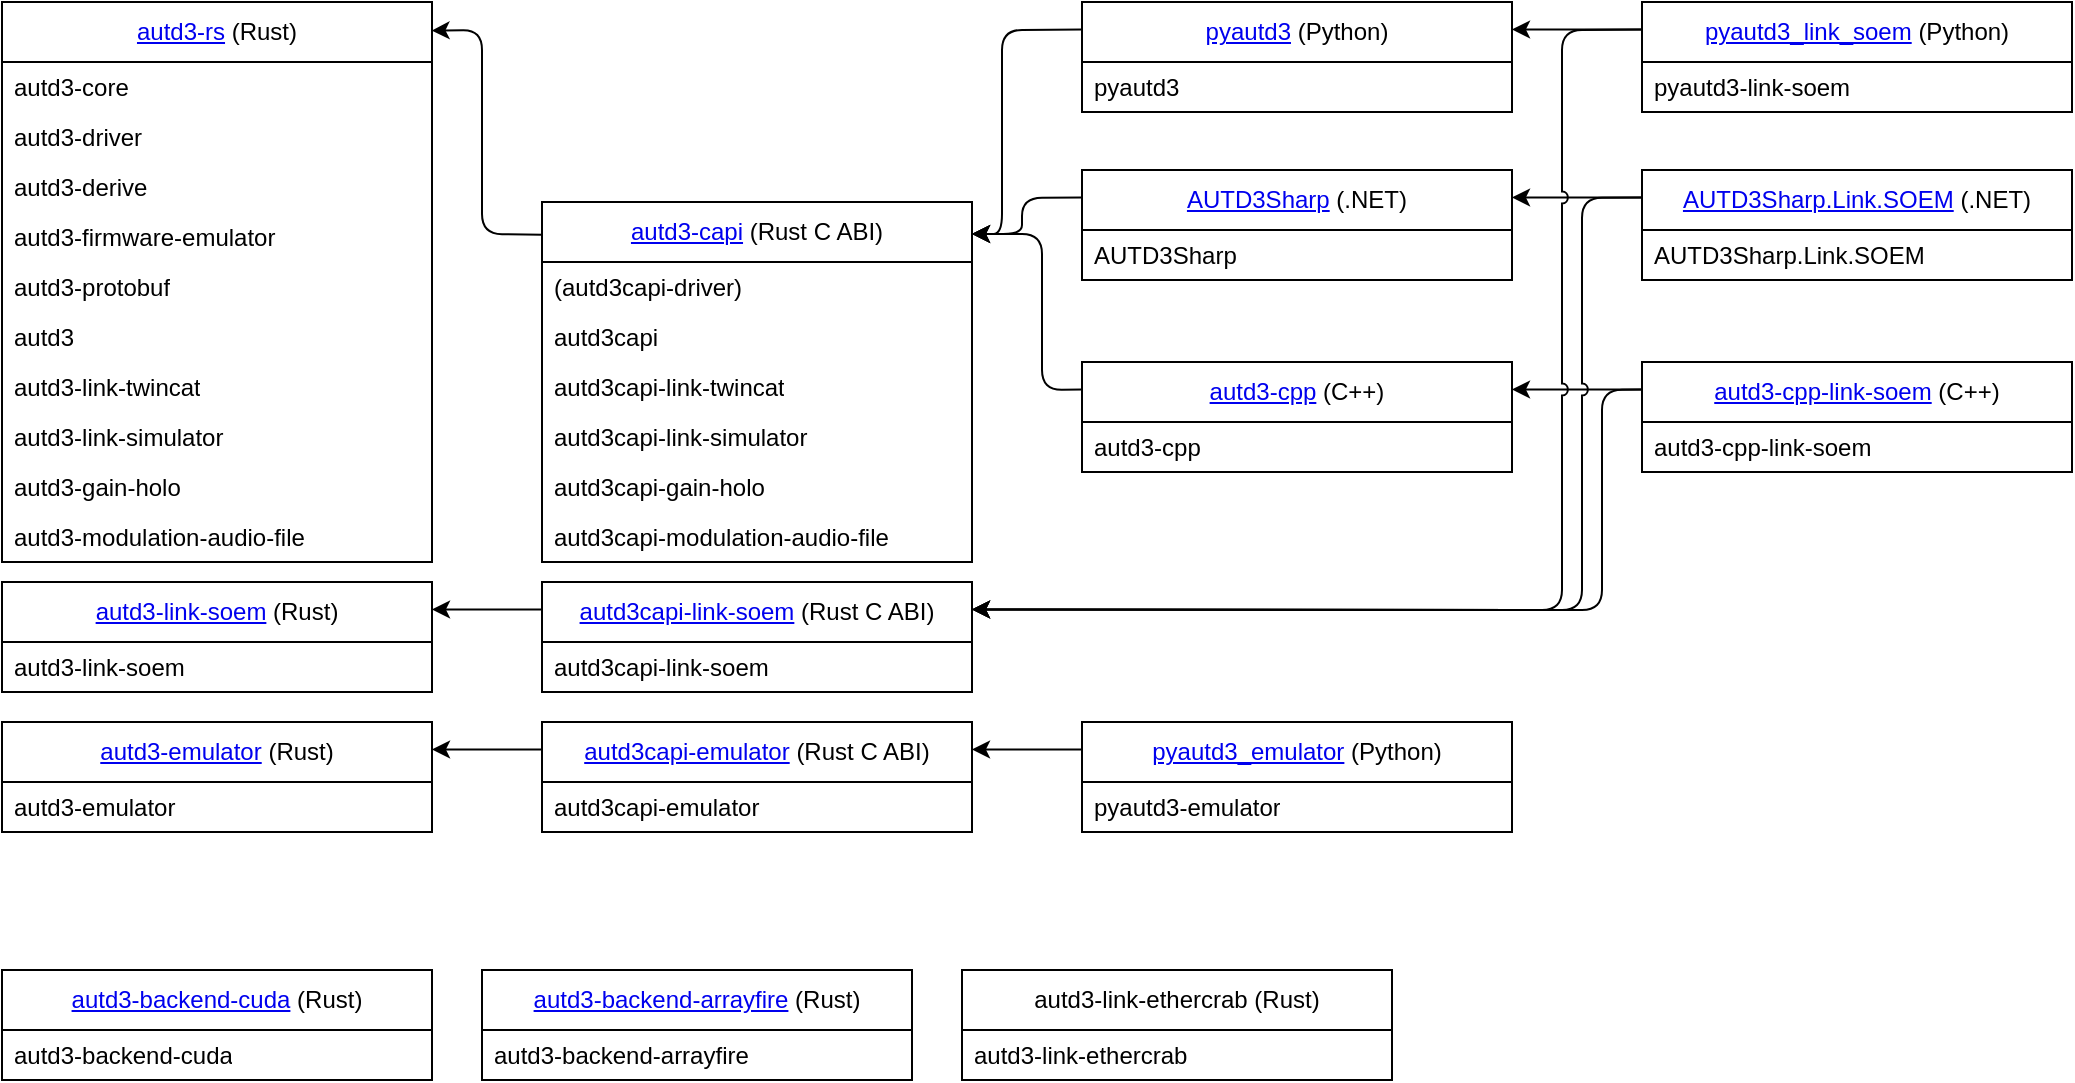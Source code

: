 <mxfile>
    <diagram id="BxVf7wuEx9oB2frS4R93" name="Page-1">
        <mxGraphModel dx="1223" dy="666" grid="1" gridSize="10" guides="1" tooltips="1" connect="1" arrows="1" fold="1" page="1" pageScale="1" pageWidth="1169" pageHeight="827" background="#ffffff" math="0" shadow="0">
            <root>
                <mxCell id="0"/>
                <mxCell id="1" parent="0"/>
                <mxCell id="121" style="edgeStyle=none;html=1;exitX=0;exitY=0.25;exitDx=0;exitDy=0;entryX=1;entryY=0.25;entryDx=0;entryDy=0;" edge="1" parent="1" source="81" target="79">
                    <mxGeometry relative="1" as="geometry"/>
                </mxCell>
                <mxCell id="119" style="edgeStyle=none;html=1;exitX=0;exitY=0.25;exitDx=0;exitDy=0;entryX=1;entryY=0.25;entryDx=0;entryDy=0;" edge="1" parent="1" source="77" target="75">
                    <mxGeometry relative="1" as="geometry"/>
                </mxCell>
                <mxCell id="37" value="&lt;a href=&quot;https://github.com/shinolab/autd3-backend-cuda&quot;&gt;autd3-backend-cuda&lt;/a&gt; (Rust)" style="swimlane;fontStyle=0;childLayout=stackLayout;horizontal=1;startSize=30;horizontalStack=0;resizeParent=1;resizeParentMax=0;resizeLast=0;collapsible=1;marginBottom=0;whiteSpace=wrap;html=1;" vertex="1" parent="1">
                    <mxGeometry x="170" y="620" width="215" height="55" as="geometry">
                        <mxRectangle x="170" y="670" width="190" height="30" as="alternateBounds"/>
                    </mxGeometry>
                </mxCell>
                <mxCell id="38" value="autd3-backend-cuda" style="text;strokeColor=none;fillColor=none;align=left;verticalAlign=middle;spacingLeft=4;spacingRight=4;overflow=hidden;points=[[0,0.5],[1,0.5]];portConstraint=eastwest;rotatable=0;whiteSpace=wrap;html=1;" vertex="1" parent="37">
                    <mxGeometry y="30" width="215" height="25" as="geometry"/>
                </mxCell>
                <mxCell id="39" value="&lt;a href=&quot;https://github.com/shinolab/autd3-backend-arrayfire&quot;&gt;autd3-backend-arrayfire&lt;/a&gt;&amp;nbsp;(Rust)" style="swimlane;fontStyle=0;childLayout=stackLayout;horizontal=1;startSize=30;horizontalStack=0;resizeParent=1;resizeParentMax=0;resizeLast=0;collapsible=1;marginBottom=0;whiteSpace=wrap;html=1;" vertex="1" parent="1">
                    <mxGeometry x="410" y="620" width="215" height="55" as="geometry">
                        <mxRectangle x="170" y="670" width="190" height="30" as="alternateBounds"/>
                    </mxGeometry>
                </mxCell>
                <mxCell id="40" value="autd3-backend-arrayfire" style="text;strokeColor=none;fillColor=none;align=left;verticalAlign=middle;spacingLeft=4;spacingRight=4;overflow=hidden;points=[[0,0.5],[1,0.5]];portConstraint=eastwest;rotatable=0;whiteSpace=wrap;html=1;" vertex="1" parent="39">
                    <mxGeometry y="30" width="215" height="25" as="geometry"/>
                </mxCell>
                <mxCell id="41" value="autd3-link-ethercrab (Rust)" style="swimlane;fontStyle=0;childLayout=stackLayout;horizontal=1;startSize=30;horizontalStack=0;resizeParent=1;resizeParentMax=0;resizeLast=0;collapsible=1;marginBottom=0;whiteSpace=wrap;html=1;" vertex="1" parent="1">
                    <mxGeometry x="650" y="620" width="215" height="55" as="geometry">
                        <mxRectangle x="170" y="670" width="190" height="30" as="alternateBounds"/>
                    </mxGeometry>
                </mxCell>
                <mxCell id="42" value="autd3-link-ethercrab" style="text;strokeColor=none;fillColor=none;align=left;verticalAlign=middle;spacingLeft=4;spacingRight=4;overflow=hidden;points=[[0,0.5],[1,0.5]];portConstraint=eastwest;rotatable=0;whiteSpace=wrap;html=1;" vertex="1" parent="41">
                    <mxGeometry y="30" width="215" height="25" as="geometry"/>
                </mxCell>
                <mxCell id="87" value="" style="group" vertex="1" connectable="0" parent="1">
                    <mxGeometry x="440" y="236" width="215" height="316" as="geometry"/>
                </mxCell>
                <mxCell id="43" value="&lt;a href=&quot;https://github.com/shinolab/autd3-capi&quot;&gt;autd3-capi&lt;/a&gt; (Rust C ABI)" style="swimlane;fontStyle=0;childLayout=stackLayout;horizontal=1;startSize=30;horizontalStack=0;resizeParent=1;resizeParentMax=0;resizeLast=0;collapsible=1;marginBottom=0;whiteSpace=wrap;html=1;spacing=2;" vertex="1" parent="87">
                    <mxGeometry width="215" height="180" as="geometry">
                        <mxRectangle x="170" y="340" width="70" height="30" as="alternateBounds"/>
                    </mxGeometry>
                </mxCell>
                <mxCell id="45" value="(autd3capi-driver)" style="text;strokeColor=none;fillColor=none;align=left;verticalAlign=middle;spacingLeft=4;spacingRight=4;overflow=hidden;points=[[0,0.5],[1,0.5]];portConstraint=eastwest;rotatable=0;whiteSpace=wrap;html=1;" vertex="1" parent="43">
                    <mxGeometry y="30" width="215" height="25" as="geometry"/>
                </mxCell>
                <mxCell id="46" value="autd3capi" style="text;strokeColor=none;fillColor=none;align=left;verticalAlign=middle;spacingLeft=4;spacingRight=4;overflow=hidden;points=[[0,0.5],[1,0.5]];portConstraint=eastwest;rotatable=0;whiteSpace=wrap;html=1;" vertex="1" parent="43">
                    <mxGeometry y="55" width="215" height="25" as="geometry"/>
                </mxCell>
                <mxCell id="47" value="autd3capi-link-twincat" style="text;strokeColor=none;fillColor=none;align=left;verticalAlign=middle;spacingLeft=4;spacingRight=4;overflow=hidden;points=[[0,0.5],[1,0.5]];portConstraint=eastwest;rotatable=0;whiteSpace=wrap;html=1;" vertex="1" parent="43">
                    <mxGeometry y="80" width="215" height="25" as="geometry"/>
                </mxCell>
                <mxCell id="48" value="autd3capi-link-simulator" style="text;strokeColor=none;fillColor=none;align=left;verticalAlign=middle;spacingLeft=4;spacingRight=4;overflow=hidden;points=[[0,0.5],[1,0.5]];portConstraint=eastwest;rotatable=0;whiteSpace=wrap;html=1;" vertex="1" parent="43">
                    <mxGeometry y="105" width="215" height="25" as="geometry"/>
                </mxCell>
                <mxCell id="49" value="&lt;span style=&quot;color: rgb(0, 0, 0);&quot;&gt;autd3capi-gain-holo&lt;/span&gt;" style="text;strokeColor=none;fillColor=none;align=left;verticalAlign=middle;spacingLeft=4;spacingRight=4;overflow=hidden;points=[[0,0.5],[1,0.5]];portConstraint=eastwest;rotatable=0;whiteSpace=wrap;html=1;" vertex="1" parent="43">
                    <mxGeometry y="130" width="215" height="25" as="geometry"/>
                </mxCell>
                <mxCell id="50" value="&lt;span style=&quot;color: rgb(0, 0, 0);&quot;&gt;autd3capi-modulation-audio-file&lt;/span&gt;" style="text;strokeColor=none;fillColor=none;align=left;verticalAlign=middle;spacingLeft=4;spacingRight=4;overflow=hidden;points=[[0,0.5],[1,0.5]];portConstraint=eastwest;rotatable=0;whiteSpace=wrap;html=1;" vertex="1" parent="43">
                    <mxGeometry y="155" width="215" height="25" as="geometry"/>
                </mxCell>
                <mxCell id="54" value="&lt;a href=&quot;https://github.com/shinolab/autd3-capi-link-soem&quot;&gt;autd3capi-link-soem&lt;/a&gt;&amp;nbsp;&lt;span style=&quot;color: rgb(0, 0, 0);&quot;&gt;(Rust C ABI)&lt;/span&gt;" style="swimlane;fontStyle=0;childLayout=stackLayout;horizontal=1;startSize=30;horizontalStack=0;resizeParent=1;resizeParentMax=0;resizeLast=0;collapsible=1;marginBottom=0;whiteSpace=wrap;html=1;" vertex="1" parent="87">
                    <mxGeometry y="190" width="215" height="55" as="geometry">
                        <mxRectangle x="170" y="530" width="190" height="30" as="alternateBounds"/>
                    </mxGeometry>
                </mxCell>
                <mxCell id="55" value="autd3capi-link-soem" style="text;strokeColor=none;fillColor=none;align=left;verticalAlign=middle;spacingLeft=4;spacingRight=4;overflow=hidden;points=[[0,0.5],[1,0.5]];portConstraint=eastwest;rotatable=0;whiteSpace=wrap;html=1;" vertex="1" parent="54">
                    <mxGeometry y="30" width="215" height="25" as="geometry"/>
                </mxCell>
                <mxCell id="56" value="&lt;a href=&quot;https://github.com/shinolab/autd3-capi-emulator&quot;&gt;autd3capi-emulator&lt;/a&gt;&amp;nbsp;&lt;span style=&quot;color: rgb(0, 0, 0);&quot;&gt;(Rust C ABI)&lt;/span&gt;" style="swimlane;fontStyle=0;childLayout=stackLayout;horizontal=1;startSize=30;horizontalStack=0;resizeParent=1;resizeParentMax=0;resizeLast=0;collapsible=1;marginBottom=0;whiteSpace=wrap;html=1;" vertex="1" parent="87">
                    <mxGeometry y="260" width="215" height="55" as="geometry">
                        <mxRectangle x="170" y="600" width="190" height="30" as="alternateBounds"/>
                    </mxGeometry>
                </mxCell>
                <mxCell id="57" value="autd3capi-emulator" style="text;strokeColor=none;fillColor=none;align=left;verticalAlign=middle;spacingLeft=4;spacingRight=4;overflow=hidden;points=[[0,0.5],[1,0.5]];portConstraint=eastwest;rotatable=0;whiteSpace=wrap;html=1;" vertex="1" parent="56">
                    <mxGeometry y="30" width="215" height="25" as="geometry"/>
                </mxCell>
                <mxCell id="88" value="" style="group" vertex="1" connectable="0" parent="1">
                    <mxGeometry x="170" y="136" width="215" height="415" as="geometry"/>
                </mxCell>
                <mxCell id="4" value="&lt;a href=&quot;https://github.com/shinolab/autd3-rs&quot;&gt;autd3-rs&lt;/a&gt; (Rust)" style="swimlane;fontStyle=0;childLayout=stackLayout;horizontal=1;startSize=30;horizontalStack=0;resizeParent=1;resizeParentMax=0;resizeLast=0;collapsible=1;marginBottom=0;whiteSpace=wrap;html=1;spacing=2;" vertex="1" parent="88">
                    <mxGeometry width="215" height="280" as="geometry">
                        <mxRectangle x="170" y="340" width="70" height="30" as="alternateBounds"/>
                    </mxGeometry>
                </mxCell>
                <mxCell id="6" value="autd3-core" style="text;strokeColor=none;fillColor=none;align=left;verticalAlign=middle;spacingLeft=4;spacingRight=4;overflow=hidden;points=[[0,0.5],[1,0.5]];portConstraint=eastwest;rotatable=0;whiteSpace=wrap;html=1;" vertex="1" parent="4">
                    <mxGeometry y="30" width="215" height="25" as="geometry"/>
                </mxCell>
                <mxCell id="7" value="autd3-driver" style="text;strokeColor=none;fillColor=none;align=left;verticalAlign=middle;spacingLeft=4;spacingRight=4;overflow=hidden;points=[[0,0.5],[1,0.5]];portConstraint=eastwest;rotatable=0;whiteSpace=wrap;html=1;" vertex="1" parent="4">
                    <mxGeometry y="55" width="215" height="25" as="geometry"/>
                </mxCell>
                <mxCell id="14" value="autd3-derive" style="text;strokeColor=none;fillColor=none;align=left;verticalAlign=middle;spacingLeft=4;spacingRight=4;overflow=hidden;points=[[0,0.5],[1,0.5]];portConstraint=eastwest;rotatable=0;whiteSpace=wrap;html=1;" vertex="1" parent="4">
                    <mxGeometry y="80" width="215" height="25" as="geometry"/>
                </mxCell>
                <mxCell id="10" value="autd3-firmware-emulator" style="text;strokeColor=none;fillColor=none;align=left;verticalAlign=middle;spacingLeft=4;spacingRight=4;overflow=hidden;points=[[0,0.5],[1,0.5]];portConstraint=eastwest;rotatable=0;whiteSpace=wrap;html=1;" vertex="1" parent="4">
                    <mxGeometry y="105" width="215" height="25" as="geometry"/>
                </mxCell>
                <mxCell id="16" value="autd3-protobuf" style="text;strokeColor=none;fillColor=none;align=left;verticalAlign=middle;spacingLeft=4;spacingRight=4;overflow=hidden;points=[[0,0.5],[1,0.5]];portConstraint=eastwest;rotatable=0;whiteSpace=wrap;html=1;" vertex="1" parent="4">
                    <mxGeometry y="130" width="215" height="25" as="geometry"/>
                </mxCell>
                <mxCell id="13" value="&lt;span style=&quot;color: rgb(0, 0, 0);&quot;&gt;autd3&lt;/span&gt;" style="text;strokeColor=none;fillColor=none;align=left;verticalAlign=middle;spacingLeft=4;spacingRight=4;overflow=hidden;points=[[0,0.5],[1,0.5]];portConstraint=eastwest;rotatable=0;whiteSpace=wrap;html=1;" vertex="1" parent="4">
                    <mxGeometry y="155" width="215" height="25" as="geometry"/>
                </mxCell>
                <mxCell id="12" value="autd3-link-twincat" style="text;strokeColor=none;fillColor=none;align=left;verticalAlign=middle;spacingLeft=4;spacingRight=4;overflow=hidden;points=[[0,0.5],[1,0.5]];portConstraint=eastwest;rotatable=0;whiteSpace=wrap;html=1;" vertex="1" parent="4">
                    <mxGeometry y="180" width="215" height="25" as="geometry"/>
                </mxCell>
                <mxCell id="11" value="autd3-link-simulator" style="text;strokeColor=none;fillColor=none;align=left;verticalAlign=middle;spacingLeft=4;spacingRight=4;overflow=hidden;points=[[0,0.5],[1,0.5]];portConstraint=eastwest;rotatable=0;whiteSpace=wrap;html=1;" vertex="1" parent="4">
                    <mxGeometry y="205" width="215" height="25" as="geometry"/>
                </mxCell>
                <mxCell id="9" value="autd3-gain-holo" style="text;strokeColor=none;fillColor=none;align=left;verticalAlign=middle;spacingLeft=4;spacingRight=4;overflow=hidden;points=[[0,0.5],[1,0.5]];portConstraint=eastwest;rotatable=0;whiteSpace=wrap;html=1;" vertex="1" parent="4">
                    <mxGeometry y="230" width="215" height="25" as="geometry"/>
                </mxCell>
                <mxCell id="8" value="autd3-modulation-audio-file" style="text;strokeColor=none;fillColor=none;align=left;verticalAlign=middle;spacingLeft=4;spacingRight=4;overflow=hidden;points=[[0,0.5],[1,0.5]];portConstraint=eastwest;rotatable=0;whiteSpace=wrap;html=1;" vertex="1" parent="4">
                    <mxGeometry y="255" width="215" height="25" as="geometry"/>
                </mxCell>
                <mxCell id="30" value="&lt;a href=&quot;https://github.com/shinolab/autd3-link-soem&quot;&gt;autd3-link-soem&lt;/a&gt; (Rust)" style="swimlane;fontStyle=0;childLayout=stackLayout;horizontal=1;startSize=30;horizontalStack=0;resizeParent=1;resizeParentMax=0;resizeLast=0;collapsible=1;marginBottom=0;whiteSpace=wrap;html=1;" vertex="1" parent="88">
                    <mxGeometry y="290" width="215" height="55" as="geometry">
                        <mxRectangle x="170" y="530" width="190" height="30" as="alternateBounds"/>
                    </mxGeometry>
                </mxCell>
                <mxCell id="33" value="autd3-link-soem" style="text;strokeColor=none;fillColor=none;align=left;verticalAlign=middle;spacingLeft=4;spacingRight=4;overflow=hidden;points=[[0,0.5],[1,0.5]];portConstraint=eastwest;rotatable=0;whiteSpace=wrap;html=1;" vertex="1" parent="30">
                    <mxGeometry y="30" width="215" height="25" as="geometry"/>
                </mxCell>
                <mxCell id="35" value="&lt;a href=&quot;https://github.com/shinolab/autd3-emulator&quot;&gt;autd3-emulator&lt;/a&gt;&amp;nbsp;(Rust)" style="swimlane;fontStyle=0;childLayout=stackLayout;horizontal=1;startSize=30;horizontalStack=0;resizeParent=1;resizeParentMax=0;resizeLast=0;collapsible=1;marginBottom=0;whiteSpace=wrap;html=1;" vertex="1" parent="88">
                    <mxGeometry y="360" width="215" height="55" as="geometry">
                        <mxRectangle x="170" y="600" width="190" height="30" as="alternateBounds"/>
                    </mxGeometry>
                </mxCell>
                <mxCell id="36" value="autd3-emulator" style="text;strokeColor=none;fillColor=none;align=left;verticalAlign=middle;spacingLeft=4;spacingRight=4;overflow=hidden;points=[[0,0.5],[1,0.5]];portConstraint=eastwest;rotatable=0;whiteSpace=wrap;html=1;" vertex="1" parent="35">
                    <mxGeometry y="30" width="215" height="25" as="geometry"/>
                </mxCell>
                <mxCell id="95" value="" style="endArrow=classic;html=1;exitX=0.001;exitY=0.091;exitDx=0;exitDy=0;exitPerimeter=0;entryX=0.999;entryY=0.051;entryDx=0;entryDy=0;entryPerimeter=0;" edge="1" parent="1" source="43" target="4">
                    <mxGeometry width="50" height="50" relative="1" as="geometry">
                        <mxPoint x="380" y="310" as="sourcePoint"/>
                        <mxPoint x="430" y="260" as="targetPoint"/>
                        <Array as="points">
                            <mxPoint x="410" y="252"/>
                            <mxPoint x="410" y="150"/>
                        </Array>
                    </mxGeometry>
                </mxCell>
                <mxCell id="96" value="" style="endArrow=classic;html=1;exitX=0;exitY=0.25;exitDx=0;exitDy=0;entryX=1;entryY=0.25;entryDx=0;entryDy=0;" edge="1" parent="1" source="54" target="30">
                    <mxGeometry width="50" height="50" relative="1" as="geometry">
                        <mxPoint x="400" y="350" as="sourcePoint"/>
                        <mxPoint x="450" y="300" as="targetPoint"/>
                    </mxGeometry>
                </mxCell>
                <mxCell id="97" value="" style="endArrow=classic;html=1;exitX=0;exitY=0.25;exitDx=0;exitDy=0;entryX=1;entryY=0.25;entryDx=0;entryDy=0;" edge="1" parent="1" source="56" target="35">
                    <mxGeometry width="50" height="50" relative="1" as="geometry">
                        <mxPoint x="470" y="440" as="sourcePoint"/>
                        <mxPoint x="520" y="390" as="targetPoint"/>
                    </mxGeometry>
                </mxCell>
                <mxCell id="98" value="" style="endArrow=classic;html=1;exitX=0;exitY=0.25;exitDx=0;exitDy=0;entryX=1;entryY=0.5;entryDx=0;entryDy=0;" edge="1" parent="1" source="71">
                    <mxGeometry width="50" height="50" relative="1" as="geometry">
                        <mxPoint x="620" y="410" as="sourcePoint"/>
                        <mxPoint x="655" y="252" as="targetPoint"/>
                        <Array as="points">
                            <mxPoint x="670" y="150"/>
                            <mxPoint x="670" y="252"/>
                        </Array>
                    </mxGeometry>
                </mxCell>
                <mxCell id="117" style="edgeStyle=none;html=1;exitX=0;exitY=0.25;exitDx=0;exitDy=0;entryX=1;entryY=0.25;entryDx=0;entryDy=0;jumpStyle=arc;" edge="1" parent="1" source="69" target="54">
                    <mxGeometry relative="1" as="geometry">
                        <Array as="points">
                            <mxPoint x="950" y="150"/>
                            <mxPoint x="950" y="440"/>
                        </Array>
                    </mxGeometry>
                </mxCell>
                <mxCell id="118" style="edgeStyle=none;html=1;exitX=0;exitY=0.25;exitDx=0;exitDy=0;entryX=1;entryY=0.25;entryDx=0;entryDy=0;" edge="1" parent="1" source="69" target="71">
                    <mxGeometry relative="1" as="geometry"/>
                </mxCell>
                <mxCell id="69" value="&lt;a href=&quot;https://github.com/shinolab/pyautd3_link_soem/&quot;&gt;pyautd3_link_soem&lt;/a&gt;&amp;nbsp;&lt;span style=&quot;color: rgb(0, 0, 0);&quot;&gt;(Python)&lt;/span&gt;" style="swimlane;fontStyle=0;childLayout=stackLayout;horizontal=1;startSize=30;horizontalStack=0;resizeParent=1;resizeParentMax=0;resizeLast=0;collapsible=1;marginBottom=0;whiteSpace=wrap;html=1;" vertex="1" parent="1">
                    <mxGeometry x="990" y="136" width="215" height="55" as="geometry">
                        <mxRectangle x="170" y="530" width="190" height="30" as="alternateBounds"/>
                    </mxGeometry>
                </mxCell>
                <mxCell id="70" value="pyautd3-link-soem" style="text;strokeColor=none;fillColor=none;align=left;verticalAlign=middle;spacingLeft=4;spacingRight=4;overflow=hidden;points=[[0,0.5],[1,0.5]];portConstraint=eastwest;rotatable=0;whiteSpace=wrap;html=1;" vertex="1" parent="69">
                    <mxGeometry y="30" width="215" height="25" as="geometry"/>
                </mxCell>
                <mxCell id="85" value="" style="group" vertex="1" connectable="0" parent="1">
                    <mxGeometry x="990" y="246" width="215" height="125" as="geometry"/>
                </mxCell>
                <mxCell id="81" value="&lt;span style=&quot;color: rgb(0, 0, 0);&quot;&gt;&lt;a href=&quot;https://github.com/shinolab/autd3-cpp-link-soem&quot;&gt;autd3-cpp-link-soem&lt;/a&gt; (C++)&lt;/span&gt;" style="swimlane;fontStyle=0;childLayout=stackLayout;horizontal=1;startSize=30;horizontalStack=0;resizeParent=1;resizeParentMax=0;resizeLast=0;collapsible=1;marginBottom=0;whiteSpace=wrap;html=1;" vertex="1" parent="85">
                    <mxGeometry y="70" width="215" height="55" as="geometry">
                        <mxRectangle x="170" y="530" width="190" height="30" as="alternateBounds"/>
                    </mxGeometry>
                </mxCell>
                <mxCell id="82" value="&lt;span style=&quot;color: rgb(0, 0, 0); text-align: center;&quot;&gt;autd3-cpp-link-soem&lt;/span&gt;" style="text;strokeColor=none;fillColor=none;align=left;verticalAlign=middle;spacingLeft=4;spacingRight=4;overflow=hidden;points=[[0,0.5],[1,0.5]];portConstraint=eastwest;rotatable=0;whiteSpace=wrap;html=1;" vertex="1" parent="81">
                    <mxGeometry y="30" width="215" height="25" as="geometry"/>
                </mxCell>
                <mxCell id="71" value="&lt;a href=&quot;https://github.com/shinolab/pyautd3/&quot;&gt;pyautd3&lt;/a&gt;&amp;nbsp;&lt;span style=&quot;color: rgb(0, 0, 0);&quot;&gt;(Python)&lt;/span&gt;" style="swimlane;fontStyle=0;childLayout=stackLayout;horizontal=1;startSize=30;horizontalStack=0;resizeParent=1;resizeParentMax=0;resizeLast=0;collapsible=1;marginBottom=0;whiteSpace=wrap;html=1;" vertex="1" parent="1">
                    <mxGeometry x="710" y="136" width="215" height="55" as="geometry">
                        <mxRectangle x="170" y="530" width="190" height="30" as="alternateBounds"/>
                    </mxGeometry>
                </mxCell>
                <mxCell id="72" value="pyautd3" style="text;strokeColor=none;fillColor=none;align=left;verticalAlign=middle;spacingLeft=4;spacingRight=4;overflow=hidden;points=[[0,0.5],[1,0.5]];portConstraint=eastwest;rotatable=0;whiteSpace=wrap;html=1;" vertex="1" parent="71">
                    <mxGeometry y="30" width="215" height="25" as="geometry"/>
                </mxCell>
                <mxCell id="122" style="edgeStyle=none;html=1;exitX=0;exitY=0.25;exitDx=0;exitDy=0;entryX=1;entryY=0.25;entryDx=0;entryDy=0;" edge="1" parent="1" source="73" target="56">
                    <mxGeometry relative="1" as="geometry"/>
                </mxCell>
                <mxCell id="73" value="&lt;a href=&quot;https://github.com/shinolab/pyautd3_emulator/&quot;&gt;pyautd3_emulator&lt;/a&gt;&amp;nbsp;&lt;span style=&quot;color: rgb(0, 0, 0);&quot;&gt;(Python)&lt;/span&gt;" style="swimlane;fontStyle=0;childLayout=stackLayout;horizontal=1;startSize=30;horizontalStack=0;resizeParent=1;resizeParentMax=0;resizeLast=0;collapsible=1;marginBottom=0;whiteSpace=wrap;html=1;" vertex="1" parent="1">
                    <mxGeometry x="710" y="496" width="215" height="55" as="geometry">
                        <mxRectangle x="170" y="530" width="190" height="30" as="alternateBounds"/>
                    </mxGeometry>
                </mxCell>
                <mxCell id="74" value="pyautd3-emulator" style="text;strokeColor=none;fillColor=none;align=left;verticalAlign=middle;spacingLeft=4;spacingRight=4;overflow=hidden;points=[[0,0.5],[1,0.5]];portConstraint=eastwest;rotatable=0;whiteSpace=wrap;html=1;" vertex="1" parent="73">
                    <mxGeometry y="30" width="215" height="25" as="geometry"/>
                </mxCell>
                <mxCell id="75" value="&lt;span style=&quot;color: rgb(0, 0, 0);&quot;&gt;&lt;a href=&quot;https://github.com/shinolab/AUTD3Sharp&quot;&gt;AUTD3Sharp&lt;/a&gt; (.NET)&lt;/span&gt;" style="swimlane;fontStyle=0;childLayout=stackLayout;horizontal=1;startSize=30;horizontalStack=0;resizeParent=1;resizeParentMax=0;resizeLast=0;collapsible=1;marginBottom=0;whiteSpace=wrap;html=1;" vertex="1" parent="1">
                    <mxGeometry x="710" y="220" width="215" height="55" as="geometry">
                        <mxRectangle x="170" y="530" width="190" height="30" as="alternateBounds"/>
                    </mxGeometry>
                </mxCell>
                <mxCell id="76" value="&lt;span style=&quot;color: rgb(0, 0, 0); text-align: center;&quot;&gt;AUTD3Sharp&lt;/span&gt;" style="text;strokeColor=none;fillColor=none;align=left;verticalAlign=middle;spacingLeft=4;spacingRight=4;overflow=hidden;points=[[0,0.5],[1,0.5]];portConstraint=eastwest;rotatable=0;whiteSpace=wrap;html=1;" vertex="1" parent="75">
                    <mxGeometry y="30" width="215" height="25" as="geometry"/>
                </mxCell>
                <mxCell id="116" style="edgeStyle=none;html=1;exitX=0;exitY=0.25;exitDx=0;exitDy=0;entryX=1;entryY=0.25;entryDx=0;entryDy=0;jumpStyle=arc;" edge="1" parent="1" source="77" target="54">
                    <mxGeometry relative="1" as="geometry">
                        <Array as="points">
                            <mxPoint x="960" y="234"/>
                            <mxPoint x="960" y="440"/>
                        </Array>
                    </mxGeometry>
                </mxCell>
                <mxCell id="77" value="&lt;span style=&quot;color: rgb(0, 0, 0);&quot;&gt;&lt;a href=&quot;https://github.com/shinolab/AUTD3Sharp.Link.SOEM&quot;&gt;AUTD3Sharp.Link.SOEM&lt;/a&gt; (.NET)&lt;/span&gt;" style="swimlane;fontStyle=0;childLayout=stackLayout;horizontal=1;startSize=30;horizontalStack=0;resizeParent=1;resizeParentMax=0;resizeLast=0;collapsible=1;marginBottom=0;whiteSpace=wrap;html=1;" vertex="1" parent="1">
                    <mxGeometry x="990" y="220" width="215" height="55" as="geometry">
                        <mxRectangle x="170" y="530" width="190" height="30" as="alternateBounds"/>
                    </mxGeometry>
                </mxCell>
                <mxCell id="78" value="&lt;span style=&quot;color: rgb(0, 0, 0); text-align: center;&quot;&gt;AUTD3Sharp.Link.SOEM&lt;/span&gt;" style="text;strokeColor=none;fillColor=none;align=left;verticalAlign=middle;spacingLeft=4;spacingRight=4;overflow=hidden;points=[[0,0.5],[1,0.5]];portConstraint=eastwest;rotatable=0;whiteSpace=wrap;html=1;" vertex="1" parent="77">
                    <mxGeometry y="30" width="215" height="25" as="geometry"/>
                </mxCell>
                <mxCell id="79" value="&lt;span style=&quot;color: rgb(0, 0, 0);&quot;&gt;&lt;a href=&quot;https://github.com/shinolab/autd3-cpp&quot;&gt;autd3-cpp&lt;/a&gt; (C++)&lt;/span&gt;" style="swimlane;fontStyle=0;childLayout=stackLayout;horizontal=1;startSize=30;horizontalStack=0;resizeParent=1;resizeParentMax=0;resizeLast=0;collapsible=1;marginBottom=0;whiteSpace=wrap;html=1;" vertex="1" parent="1">
                    <mxGeometry x="710" y="316" width="215" height="55" as="geometry">
                        <mxRectangle x="170" y="530" width="190" height="30" as="alternateBounds"/>
                    </mxGeometry>
                </mxCell>
                <mxCell id="80" value="&lt;span style=&quot;color: rgb(0, 0, 0); text-align: center;&quot;&gt;autd3-cpp&lt;/span&gt;" style="text;strokeColor=none;fillColor=none;align=left;verticalAlign=middle;spacingLeft=4;spacingRight=4;overflow=hidden;points=[[0,0.5],[1,0.5]];portConstraint=eastwest;rotatable=0;whiteSpace=wrap;html=1;" vertex="1" parent="79">
                    <mxGeometry y="30" width="215" height="25" as="geometry"/>
                </mxCell>
                <mxCell id="112" style="edgeStyle=none;html=1;exitX=0;exitY=0.25;exitDx=0;exitDy=0;entryX=1;entryY=0.5;entryDx=0;entryDy=0;" edge="1" parent="1" source="75">
                    <mxGeometry relative="1" as="geometry">
                        <mxPoint x="655" y="252" as="targetPoint"/>
                        <Array as="points">
                            <mxPoint x="680" y="234"/>
                            <mxPoint x="680" y="252"/>
                        </Array>
                    </mxGeometry>
                </mxCell>
                <mxCell id="113" style="edgeStyle=none;html=1;exitX=0;exitY=0.25;exitDx=0;exitDy=0;entryX=1;entryY=0.5;entryDx=0;entryDy=0;" edge="1" parent="1" source="79">
                    <mxGeometry relative="1" as="geometry">
                        <mxPoint x="655" y="252" as="targetPoint"/>
                        <Array as="points">
                            <mxPoint x="690" y="330"/>
                            <mxPoint x="690" y="252"/>
                        </Array>
                    </mxGeometry>
                </mxCell>
                <mxCell id="120" style="edgeStyle=none;html=1;exitX=0;exitY=0.25;exitDx=0;exitDy=0;entryX=1;entryY=0.25;entryDx=0;entryDy=0;" edge="1" parent="1" source="81" target="54">
                    <mxGeometry relative="1" as="geometry">
                        <Array as="points">
                            <mxPoint x="970" y="330"/>
                            <mxPoint x="970" y="440"/>
                        </Array>
                    </mxGeometry>
                </mxCell>
            </root>
        </mxGraphModel>
    </diagram>
    <diagram id="p2apGyqmNoXt_AvjE2iF" name="Page-2">
        <mxGraphModel dx="1223" dy="851" grid="1" gridSize="10" guides="1" tooltips="1" connect="1" arrows="1" fold="1" page="1" pageScale="1" pageWidth="1169" pageHeight="827" math="0" shadow="0">
            <root>
                <mxCell id="0"/>
                <mxCell id="1" parent="0"/>
            </root>
        </mxGraphModel>
    </diagram>
</mxfile>